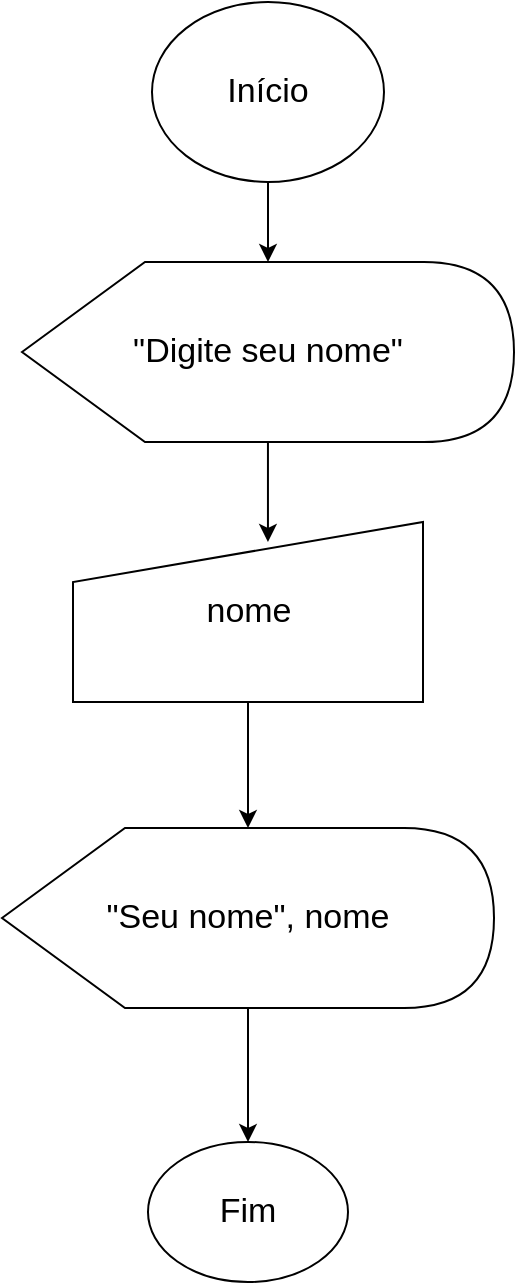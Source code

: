 <mxfile version="24.7.6">
  <diagram name="Página-1" id="5TjAUcCp3awlB1xya7Ci">
    <mxGraphModel dx="1434" dy="746" grid="1" gridSize="10" guides="1" tooltips="1" connect="1" arrows="1" fold="1" page="1" pageScale="1" pageWidth="827" pageHeight="1169" math="0" shadow="0">
      <root>
        <mxCell id="0" />
        <mxCell id="1" parent="0" />
        <mxCell id="l9A4rghapvNYg3j4PMBW-10" value="" style="edgeStyle=orthogonalEdgeStyle;rounded=0;orthogonalLoop=1;jettySize=auto;html=1;" edge="1" parent="1" source="l9A4rghapvNYg3j4PMBW-1" target="l9A4rghapvNYg3j4PMBW-3">
          <mxGeometry relative="1" as="geometry" />
        </mxCell>
        <mxCell id="l9A4rghapvNYg3j4PMBW-1" value="&lt;font style=&quot;font-size: 17px;&quot;&gt;Início&lt;/font&gt;" style="ellipse;whiteSpace=wrap;html=1;" vertex="1" parent="1">
          <mxGeometry x="302" y="40" width="116" height="90" as="geometry" />
        </mxCell>
        <mxCell id="l9A4rghapvNYg3j4PMBW-15" style="edgeStyle=orthogonalEdgeStyle;rounded=0;orthogonalLoop=1;jettySize=auto;html=1;" edge="1" parent="1" source="l9A4rghapvNYg3j4PMBW-2" target="l9A4rghapvNYg3j4PMBW-5">
          <mxGeometry relative="1" as="geometry" />
        </mxCell>
        <mxCell id="l9A4rghapvNYg3j4PMBW-2" value="&lt;font style=&quot;font-size: 17px;&quot;&gt;nome&lt;/font&gt;" style="shape=manualInput;whiteSpace=wrap;html=1;" vertex="1" parent="1">
          <mxGeometry x="262.5" y="300" width="175" height="90" as="geometry" />
        </mxCell>
        <mxCell id="l9A4rghapvNYg3j4PMBW-3" value="&lt;font style=&quot;font-size: 17px;&quot;&gt;&quot;Digite seu nome&quot;&lt;/font&gt;" style="shape=display;whiteSpace=wrap;html=1;" vertex="1" parent="1">
          <mxGeometry x="237" y="170" width="246" height="90" as="geometry" />
        </mxCell>
        <mxCell id="l9A4rghapvNYg3j4PMBW-16" style="edgeStyle=orthogonalEdgeStyle;rounded=0;orthogonalLoop=1;jettySize=auto;html=1;entryX=0.5;entryY=0;entryDx=0;entryDy=0;" edge="1" parent="1" source="l9A4rghapvNYg3j4PMBW-5" target="l9A4rghapvNYg3j4PMBW-6">
          <mxGeometry relative="1" as="geometry" />
        </mxCell>
        <mxCell id="l9A4rghapvNYg3j4PMBW-5" value="&lt;font style=&quot;font-size: 17px;&quot;&gt;&quot;Seu nome&quot;, nome&lt;/font&gt;" style="shape=display;whiteSpace=wrap;html=1;" vertex="1" parent="1">
          <mxGeometry x="227" y="453" width="246" height="90" as="geometry" />
        </mxCell>
        <mxCell id="l9A4rghapvNYg3j4PMBW-6" value="&lt;font style=&quot;font-size: 17px;&quot;&gt;Fim&lt;/font&gt;" style="ellipse;whiteSpace=wrap;html=1;" vertex="1" parent="1">
          <mxGeometry x="300" y="610" width="100" height="70" as="geometry" />
        </mxCell>
        <mxCell id="l9A4rghapvNYg3j4PMBW-11" style="edgeStyle=orthogonalEdgeStyle;rounded=0;orthogonalLoop=1;jettySize=auto;html=1;entryX=0.557;entryY=0.111;entryDx=0;entryDy=0;entryPerimeter=0;" edge="1" parent="1" source="l9A4rghapvNYg3j4PMBW-3" target="l9A4rghapvNYg3j4PMBW-2">
          <mxGeometry relative="1" as="geometry" />
        </mxCell>
      </root>
    </mxGraphModel>
  </diagram>
</mxfile>
